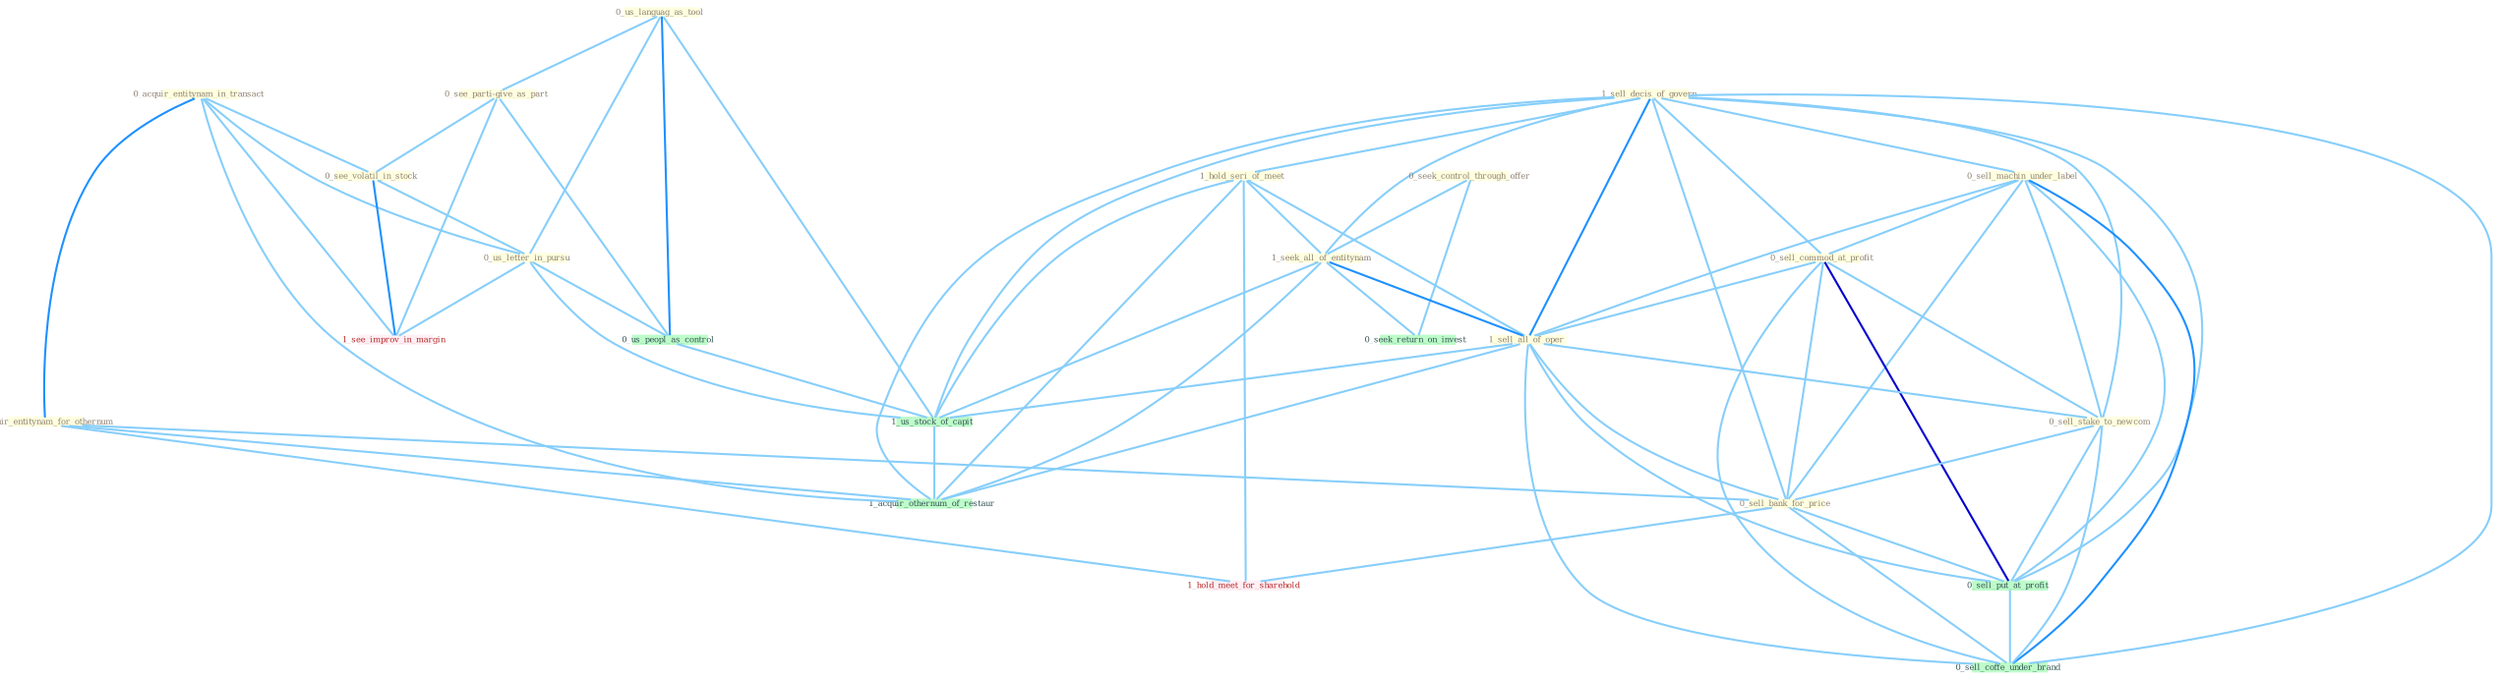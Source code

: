 Graph G{ 
    node
    [shape=polygon,style=filled,width=.5,height=.06,color="#BDFCC9",fixedsize=true,fontsize=4,
    fontcolor="#2f4f4f"];
    {node
    [color="#ffffe0", fontcolor="#8b7d6b"] "0_us_languag_as_tool " "0_acquir_entitynam_in_transact " "0_see_parti-give_as_part " "1_sell_decis_of_govern " "0_sell_machin_under_label " "1_hold_seri_of_meet " "0_sell_commod_at_profit " "0_seek_control_through_offer " "1_seek_all_of_entitynam " "0_see_volatil_in_stock " "0_acquir_entitynam_for_othernum " "1_sell_all_of_oper " "0_us_letter_in_pursu " "0_sell_stake_to_newcom " "0_sell_bank_for_price "}
{node [color="#fff0f5", fontcolor="#b22222"] "1_see_improv_in_margin " "1_hold_meet_for_sharehold "}
edge [color="#B0E2FF"];

	"0_us_languag_as_tool " -- "0_see_parti-give_as_part " [w="1", color="#87cefa" ];
	"0_us_languag_as_tool " -- "0_us_letter_in_pursu " [w="1", color="#87cefa" ];
	"0_us_languag_as_tool " -- "0_us_peopl_as_control " [w="2", color="#1e90ff" , len=0.8];
	"0_us_languag_as_tool " -- "1_us_stock_of_capit " [w="1", color="#87cefa" ];
	"0_acquir_entitynam_in_transact " -- "0_see_volatil_in_stock " [w="1", color="#87cefa" ];
	"0_acquir_entitynam_in_transact " -- "0_acquir_entitynam_for_othernum " [w="2", color="#1e90ff" , len=0.8];
	"0_acquir_entitynam_in_transact " -- "0_us_letter_in_pursu " [w="1", color="#87cefa" ];
	"0_acquir_entitynam_in_transact " -- "1_see_improv_in_margin " [w="1", color="#87cefa" ];
	"0_acquir_entitynam_in_transact " -- "1_acquir_othernum_of_restaur " [w="1", color="#87cefa" ];
	"0_see_parti-give_as_part " -- "0_see_volatil_in_stock " [w="1", color="#87cefa" ];
	"0_see_parti-give_as_part " -- "0_us_peopl_as_control " [w="1", color="#87cefa" ];
	"0_see_parti-give_as_part " -- "1_see_improv_in_margin " [w="1", color="#87cefa" ];
	"1_sell_decis_of_govern " -- "0_sell_machin_under_label " [w="1", color="#87cefa" ];
	"1_sell_decis_of_govern " -- "1_hold_seri_of_meet " [w="1", color="#87cefa" ];
	"1_sell_decis_of_govern " -- "0_sell_commod_at_profit " [w="1", color="#87cefa" ];
	"1_sell_decis_of_govern " -- "1_seek_all_of_entitynam " [w="1", color="#87cefa" ];
	"1_sell_decis_of_govern " -- "1_sell_all_of_oper " [w="2", color="#1e90ff" , len=0.8];
	"1_sell_decis_of_govern " -- "0_sell_stake_to_newcom " [w="1", color="#87cefa" ];
	"1_sell_decis_of_govern " -- "0_sell_bank_for_price " [w="1", color="#87cefa" ];
	"1_sell_decis_of_govern " -- "0_sell_put_at_profit " [w="1", color="#87cefa" ];
	"1_sell_decis_of_govern " -- "1_us_stock_of_capit " [w="1", color="#87cefa" ];
	"1_sell_decis_of_govern " -- "0_sell_coffe_under_brand " [w="1", color="#87cefa" ];
	"1_sell_decis_of_govern " -- "1_acquir_othernum_of_restaur " [w="1", color="#87cefa" ];
	"0_sell_machin_under_label " -- "0_sell_commod_at_profit " [w="1", color="#87cefa" ];
	"0_sell_machin_under_label " -- "1_sell_all_of_oper " [w="1", color="#87cefa" ];
	"0_sell_machin_under_label " -- "0_sell_stake_to_newcom " [w="1", color="#87cefa" ];
	"0_sell_machin_under_label " -- "0_sell_bank_for_price " [w="1", color="#87cefa" ];
	"0_sell_machin_under_label " -- "0_sell_put_at_profit " [w="1", color="#87cefa" ];
	"0_sell_machin_under_label " -- "0_sell_coffe_under_brand " [w="2", color="#1e90ff" , len=0.8];
	"1_hold_seri_of_meet " -- "1_seek_all_of_entitynam " [w="1", color="#87cefa" ];
	"1_hold_seri_of_meet " -- "1_sell_all_of_oper " [w="1", color="#87cefa" ];
	"1_hold_seri_of_meet " -- "1_us_stock_of_capit " [w="1", color="#87cefa" ];
	"1_hold_seri_of_meet " -- "1_hold_meet_for_sharehold " [w="1", color="#87cefa" ];
	"1_hold_seri_of_meet " -- "1_acquir_othernum_of_restaur " [w="1", color="#87cefa" ];
	"0_sell_commod_at_profit " -- "1_sell_all_of_oper " [w="1", color="#87cefa" ];
	"0_sell_commod_at_profit " -- "0_sell_stake_to_newcom " [w="1", color="#87cefa" ];
	"0_sell_commod_at_profit " -- "0_sell_bank_for_price " [w="1", color="#87cefa" ];
	"0_sell_commod_at_profit " -- "0_sell_put_at_profit " [w="3", color="#0000cd" , len=0.6];
	"0_sell_commod_at_profit " -- "0_sell_coffe_under_brand " [w="1", color="#87cefa" ];
	"0_seek_control_through_offer " -- "1_seek_all_of_entitynam " [w="1", color="#87cefa" ];
	"0_seek_control_through_offer " -- "0_seek_return_on_invest " [w="1", color="#87cefa" ];
	"1_seek_all_of_entitynam " -- "1_sell_all_of_oper " [w="2", color="#1e90ff" , len=0.8];
	"1_seek_all_of_entitynam " -- "0_seek_return_on_invest " [w="1", color="#87cefa" ];
	"1_seek_all_of_entitynam " -- "1_us_stock_of_capit " [w="1", color="#87cefa" ];
	"1_seek_all_of_entitynam " -- "1_acquir_othernum_of_restaur " [w="1", color="#87cefa" ];
	"0_see_volatil_in_stock " -- "0_us_letter_in_pursu " [w="1", color="#87cefa" ];
	"0_see_volatil_in_stock " -- "1_see_improv_in_margin " [w="2", color="#1e90ff" , len=0.8];
	"0_acquir_entitynam_for_othernum " -- "0_sell_bank_for_price " [w="1", color="#87cefa" ];
	"0_acquir_entitynam_for_othernum " -- "1_hold_meet_for_sharehold " [w="1", color="#87cefa" ];
	"0_acquir_entitynam_for_othernum " -- "1_acquir_othernum_of_restaur " [w="1", color="#87cefa" ];
	"1_sell_all_of_oper " -- "0_sell_stake_to_newcom " [w="1", color="#87cefa" ];
	"1_sell_all_of_oper " -- "0_sell_bank_for_price " [w="1", color="#87cefa" ];
	"1_sell_all_of_oper " -- "0_sell_put_at_profit " [w="1", color="#87cefa" ];
	"1_sell_all_of_oper " -- "1_us_stock_of_capit " [w="1", color="#87cefa" ];
	"1_sell_all_of_oper " -- "0_sell_coffe_under_brand " [w="1", color="#87cefa" ];
	"1_sell_all_of_oper " -- "1_acquir_othernum_of_restaur " [w="1", color="#87cefa" ];
	"0_us_letter_in_pursu " -- "0_us_peopl_as_control " [w="1", color="#87cefa" ];
	"0_us_letter_in_pursu " -- "1_us_stock_of_capit " [w="1", color="#87cefa" ];
	"0_us_letter_in_pursu " -- "1_see_improv_in_margin " [w="1", color="#87cefa" ];
	"0_sell_stake_to_newcom " -- "0_sell_bank_for_price " [w="1", color="#87cefa" ];
	"0_sell_stake_to_newcom " -- "0_sell_put_at_profit " [w="1", color="#87cefa" ];
	"0_sell_stake_to_newcom " -- "0_sell_coffe_under_brand " [w="1", color="#87cefa" ];
	"0_sell_bank_for_price " -- "0_sell_put_at_profit " [w="1", color="#87cefa" ];
	"0_sell_bank_for_price " -- "0_sell_coffe_under_brand " [w="1", color="#87cefa" ];
	"0_sell_bank_for_price " -- "1_hold_meet_for_sharehold " [w="1", color="#87cefa" ];
	"0_us_peopl_as_control " -- "1_us_stock_of_capit " [w="1", color="#87cefa" ];
	"0_sell_put_at_profit " -- "0_sell_coffe_under_brand " [w="1", color="#87cefa" ];
	"1_us_stock_of_capit " -- "1_acquir_othernum_of_restaur " [w="1", color="#87cefa" ];
}